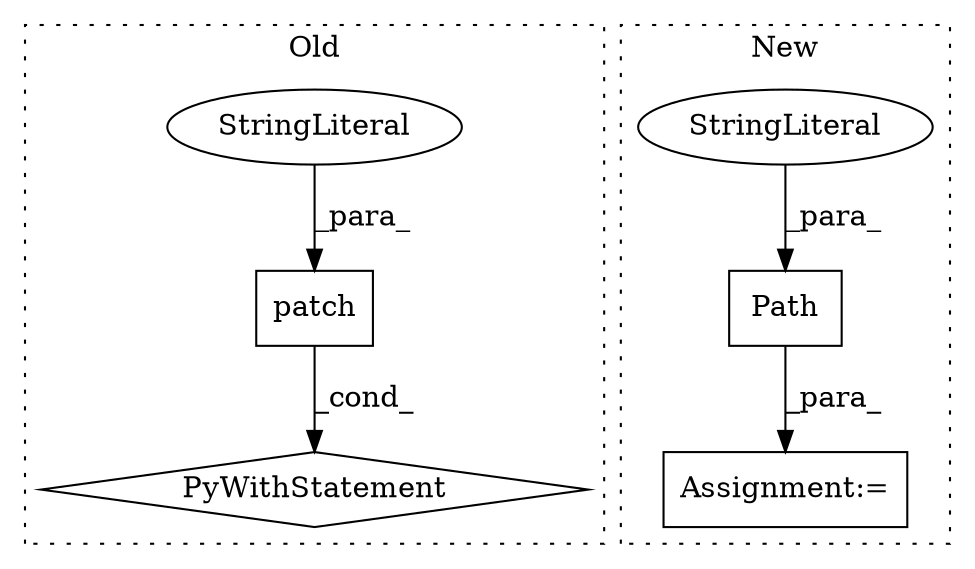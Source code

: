 digraph G {
subgraph cluster0 {
1 [label="patch" a="32" s="8934,8973" l="6,1" shape="box"];
3 [label="PyWithStatement" a="104" s="8924,8974" l="10,2" shape="diamond"];
4 [label="StringLiteral" a="45" s="8940" l="33" shape="ellipse"];
label = "Old";
style="dotted";
}
subgraph cluster1 {
2 [label="Path" a="32" s="7997,8005" l="5,1" shape="box"];
5 [label="StringLiteral" a="45" s="8002" l="3" shape="ellipse"];
6 [label="Assignment:=" a="7" s="7996" l="1" shape="box"];
label = "New";
style="dotted";
}
1 -> 3 [label="_cond_"];
2 -> 6 [label="_para_"];
4 -> 1 [label="_para_"];
5 -> 2 [label="_para_"];
}